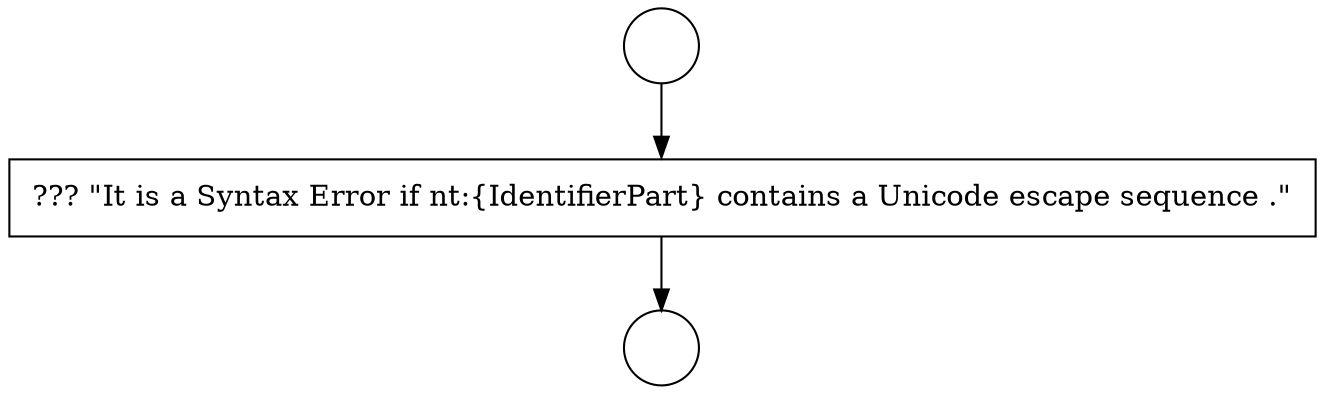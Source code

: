 digraph {
  node19673 [shape=circle label=" " color="black" fillcolor="white" style=filled]
  node19675 [shape=none, margin=0, label=<<font color="black">
    <table border="0" cellborder="1" cellspacing="0" cellpadding="10">
      <tr><td align="left">??? &quot;It is a Syntax Error if nt:{IdentifierPart} contains a Unicode escape sequence .&quot;</td></tr>
    </table>
  </font>> color="black" fillcolor="white" style=filled]
  node19674 [shape=circle label=" " color="black" fillcolor="white" style=filled]
  node19673 -> node19675 [ color="black"]
  node19675 -> node19674 [ color="black"]
}
